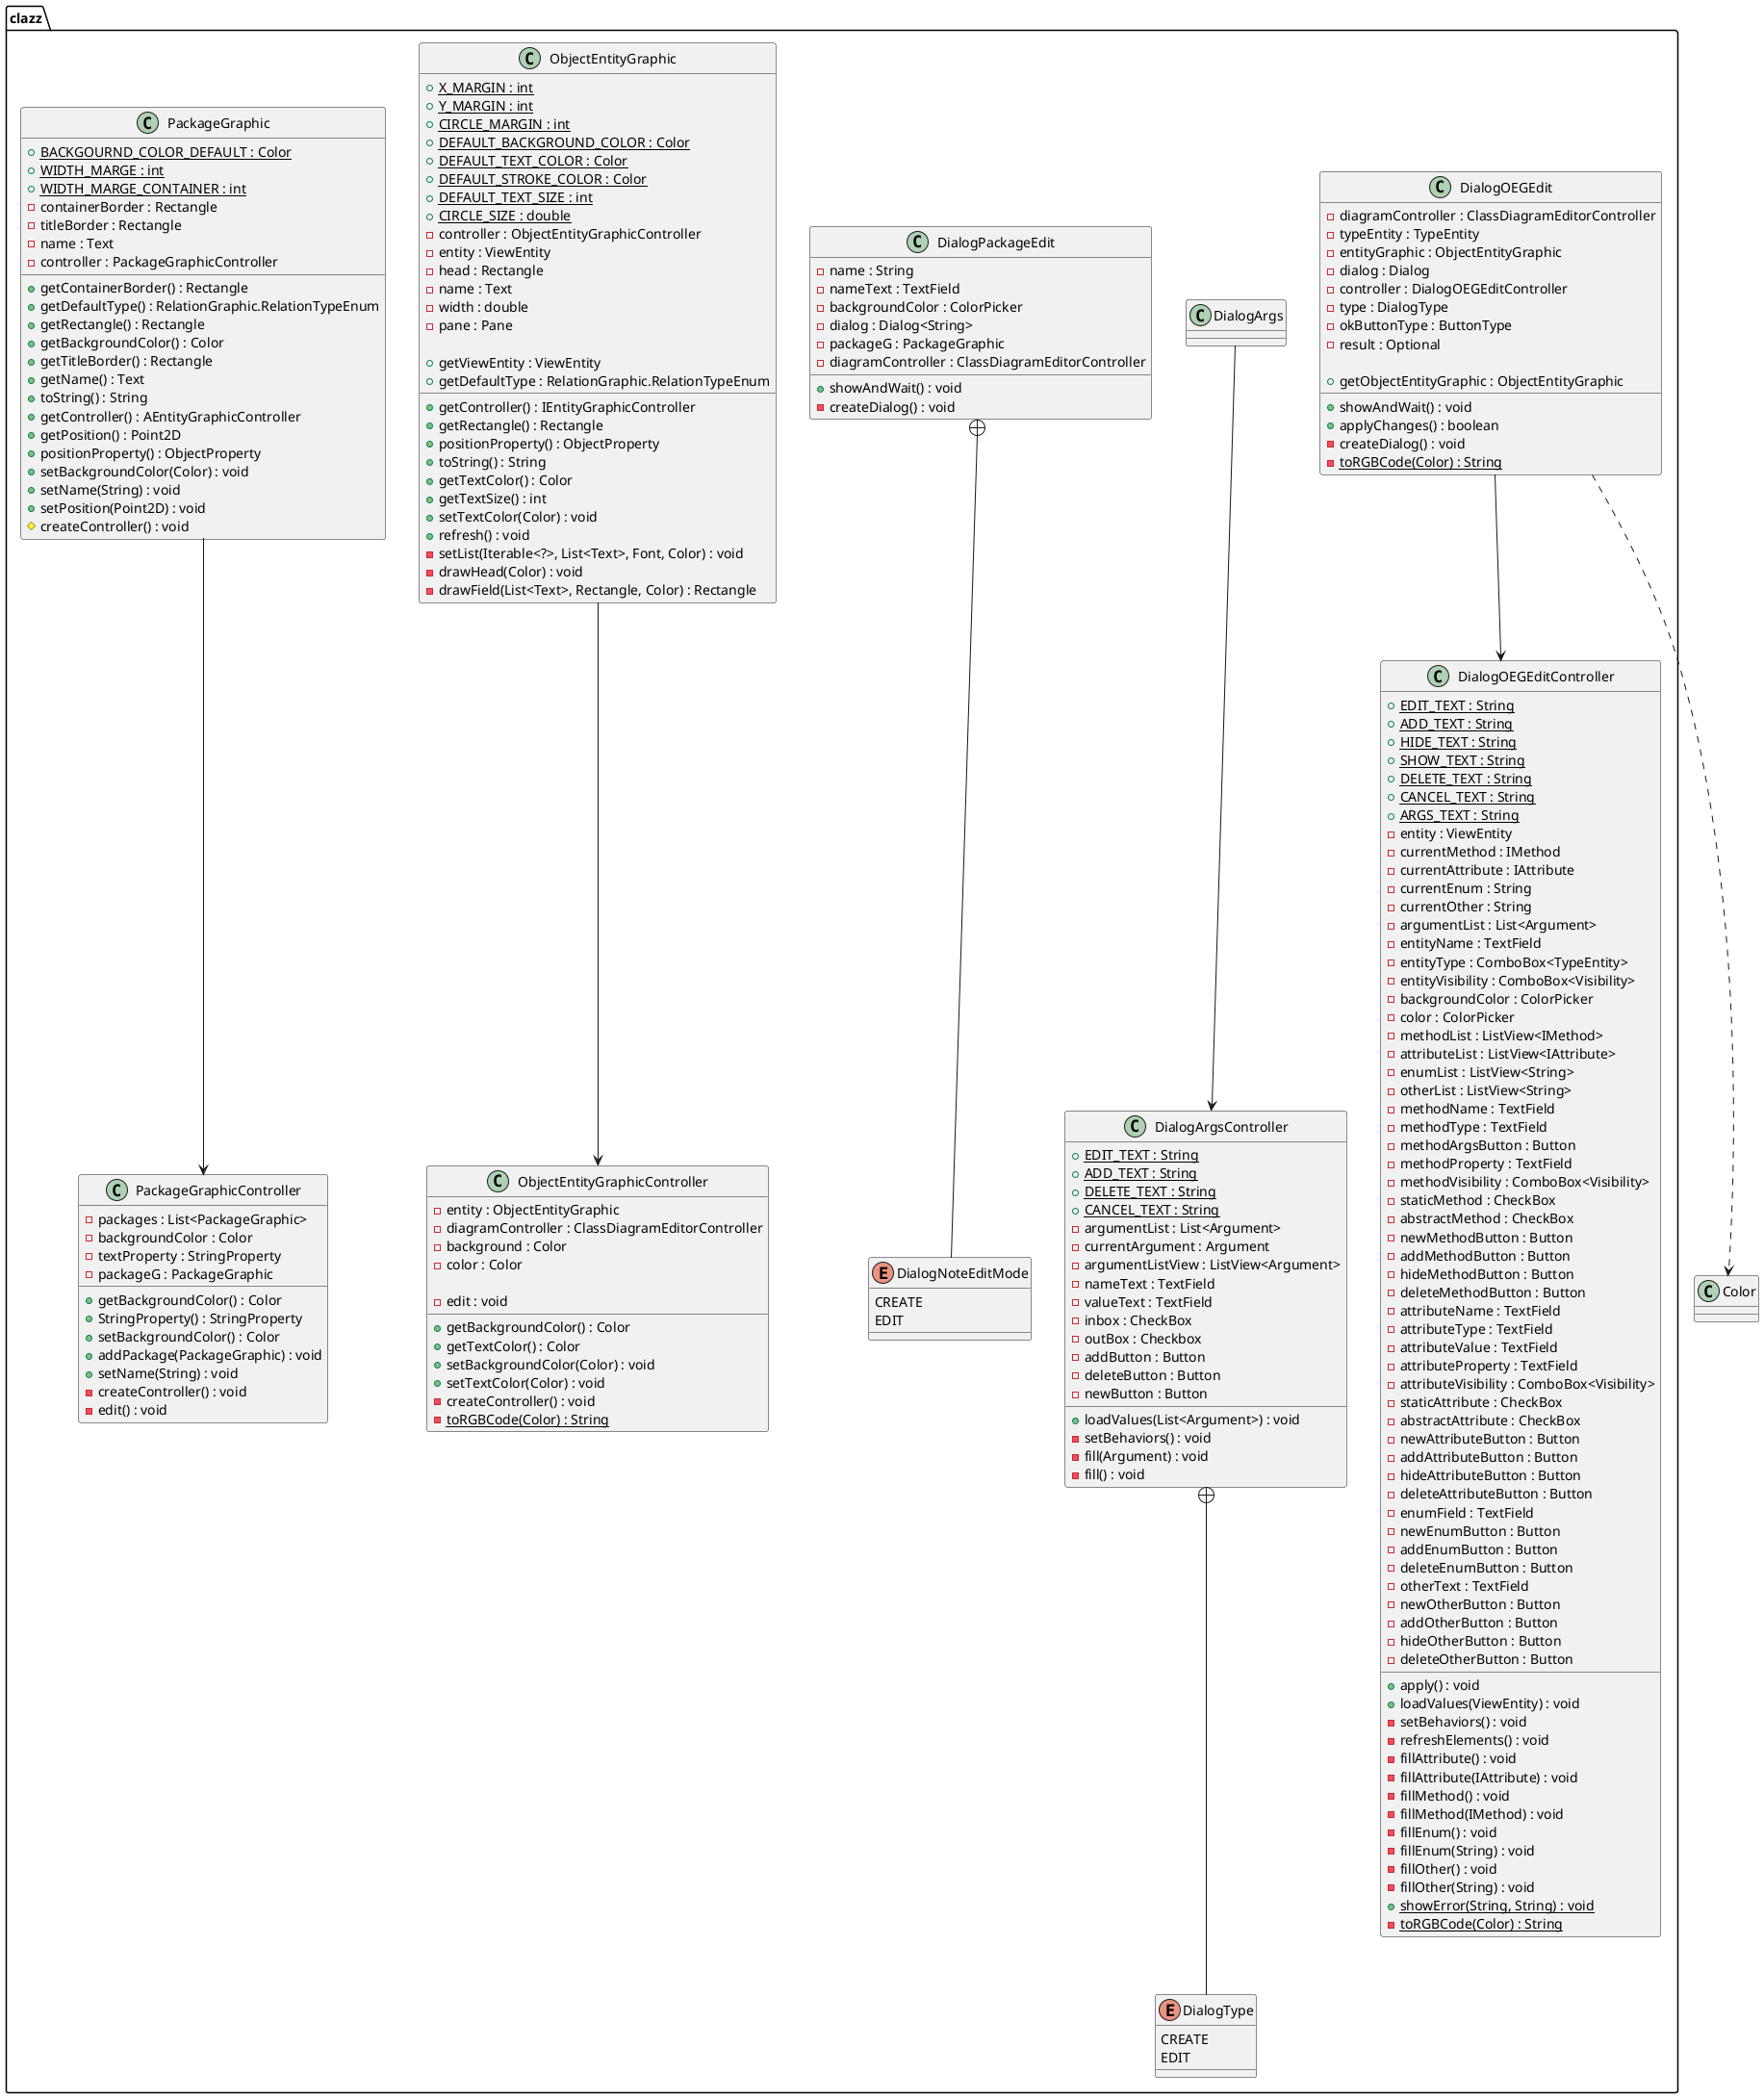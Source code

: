 
@startuml
package clazz {
       
        
        class DialogArgs
        class DialogArgsController {
            + {static} EDIT_TEXT : String 
            + {static} ADD_TEXT : String 
            + {static} DELETE_TEXT : String
            + {static} CANCEL_TEXT : String
            - argumentList : List<Argument>
            - currentArgument : Argument
            - argumentListView : ListView<Argument>
            - nameText : TextField
            - valueText : TextField
            - inbox : CheckBox
            - outBox : Checkbox
            - addButton : Button
            - deleteButton : Button
            - newButton : Button
            
            + loadValues(List<Argument>) : void
            - setBehaviors() : void
            - fill(Argument) : void
            - fill() : void
            
            
        }
        class DialogOEGEdit {
            - diagramController : ClassDiagramEditorController
            - typeEntity : TypeEntity
            - entityGraphic : ObjectEntityGraphic 
            - dialog : Dialog
            - controller : DialogOEGEditController
            - type : DialogType
            - okButtonType : ButtonType
            - result : Optional
            
            + showAndWait() : void
            + applyChanges() : boolean
            + getObjectEntityGraphic : ObjectEntityGraphic
            - createDialog() : void
            - {static} toRGBCode(Color) : String
            
            
            
        }
        
        enum DialogType {
                CREATE
                EDIT
        }
        
        class DialogOEGEditController {
            + {static} EDIT_TEXT : String
            + {static} ADD_TEXT : String
            + {static} HIDE_TEXT : String
            + {static} SHOW_TEXT : String
            + {static} DELETE_TEXT : String
            + {static} CANCEL_TEXT : String
            + {static} ARGS_TEXT : String
            - entity : ViewEntity
            - currentMethod : IMethod
            - currentAttribute : IAttribute
            - currentEnum : String
            - currentOther : String
            - argumentList : List<Argument>
            - entityName : TextField
            - entityType : ComboBox<TypeEntity>
            - entityVisibility : ComboBox<Visibility>
            - backgroundColor : ColorPicker
            - color : ColorPicker
            - methodList : ListView<IMethod>
            - attributeList : ListView<IAttribute>
            - enumList : ListView<String>
            - otherList : ListView<String>
            - methodName : TextField
            - methodType : TextField
            - methodArgsButton : Button
            - methodProperty : TextField
            - methodVisibility : ComboBox<Visibility>
            - staticMethod : CheckBox
            - abstractMethod : CheckBox
            - newMethodButton : Button
            - addMethodButton : Button
            - hideMethodButton : Button
            - deleteMethodButton : Button
            - attributeName : TextField
            - attributeType : TextField
            - attributeValue : TextField
            - attributeProperty : TextField
            - attributeVisibility : ComboBox<Visibility>
            - staticAttribute : CheckBox
            - abstractAttribute : CheckBox
            - newAttributeButton : Button
            - addAttributeButton : Button
            - hideAttributeButton : Button
            - deleteAttributeButton : Button
            - enumField : TextField
            - newEnumButton : Button
            - addEnumButton : Button
            - deleteEnumButton : Button
            - otherText : TextField
            - newOtherButton : Button
            - addOtherButton : Button
            - hideOtherButton : Button
            - deleteOtherButton : Button
            
            + apply() : void
            + loadValues(ViewEntity) : void
            - setBehaviors() : void
            - refreshElements() : void
            - fillAttribute() : void
            - fillAttribute(IAttribute) : void
            - fillMethod() : void
            - fillMethod(IMethod) : void
            - fillEnum() : void
            - fillEnum(String) : void
            - fillOther() : void
            - fillOther(String) : void
            + {static} showError(String, String) : void
            - {static} toRGBCode(Color) : String
           
            
        }
        class DialogPackageEdit {
            - name : String
            - nameText : TextField
            - backgroundColor : ColorPicker
            - dialog : Dialog<String>
            - packageG : PackageGraphic
            - diagramController : ClassDiagramEditorController
            
             + showAndWait() : void
             - createDialog() : void
             
        }
        
         enum DialogNoteEditMode {
                CREATE
                EDIT
        }
        class ObjectEntityGraphic {
            + {static} X_MARGIN : int
            + {static} Y_MARGIN : int
            + {static} CIRCLE_MARGIN : int
            + {static} DEFAULT_BACKGROUND_COLOR : Color
            + {static} DEFAULT_TEXT_COLOR : Color
            + {static} DEFAULT_STROKE_COLOR : Color
            + {static} DEFAULT_TEXT_SIZE : int
            + {static} CIRCLE_SIZE : double
            - controller : ObjectEntityGraphicController
            - entity : ViewEntity
            - head : Rectangle
            - name : Text
            - width : double
            - pane : Pane
            
            + getController() : IEntityGraphicController
            + getRectangle() : Rectangle
            + positionProperty() : ObjectProperty
            + toString() : String
            + getTextColor() : Color
            + getTextSize() : int
            + getViewEntity : ViewEntity
            + getDefaultType : RelationGraphic.RelationTypeEnum
            + setTextColor(Color) : void
            + refresh() : void
            - setList(Iterable<?>, List<Text>, Font, Color) : void
            - drawHead(Color) : void
            - drawField(List<Text>, Rectangle, Color) : Rectangle
             
        }
        class ObjectEntityGraphicController {
            - entity : ObjectEntityGraphic
            - diagramController : ClassDiagramEditorController
            - background : Color
            - color : Color
            
            + getBackgroundColor() : Color
            + getTextColor() : Color
            + setBackgroundColor(Color) : void
            + setTextColor(Color) : void
            - createController() : void
            - edit : void
            - {static} toRGBCode(Color) : String
        }
        class PackageGraphic {
            + {static} BACKGOURND_COLOR_DEFAULT : Color
            + {static} WIDTH_MARGE : int
            + {static} WIDTH_MARGE_CONTAINER : int
            - containerBorder : Rectangle
            - titleBorder : Rectangle
            - name : Text
            - controller : PackageGraphicController
            
            + getContainerBorder() : Rectangle
            + getDefaultType() : RelationGraphic.RelationTypeEnum
            + getRectangle() : Rectangle
            + getBackgroundColor() : Color
            + getTitleBorder() : Rectangle
            + getName() : Text
            + toString() : String
            + getController() : AEntityGraphicController
            + getPosition() : Point2D
            + positionProperty() : ObjectProperty
            + setBackgroundColor(Color) : void
            + setName(String) : void
            + setPosition(Point2D) : void
            # createController() : void
        }
        class PackageGraphicController {
            - packages : List<PackageGraphic>
            - backgroundColor : Color
            - textProperty : StringProperty
            - packageG : PackageGraphic
            
            + getBackgroundColor() : Color
            + StringProperty() : StringProperty
            + setBackgroundColor() : Color
            + addPackage(PackageGraphic) : void
            + setName(String) : void
            - createController() : void
            - edit() : void
        }
        
    }
    DialogArgs --> DialogArgsController
PackageGraphic --> PackageGraphicController
ObjectEntityGraphic --> ObjectEntityGraphicController
DialogOEGEdit --> DialogOEGEditController
DialogOEGEdit ..> Color
DialogPackageEdit +-- DialogNoteEditMode
DialogArgsController +-- DialogType
@enduml
